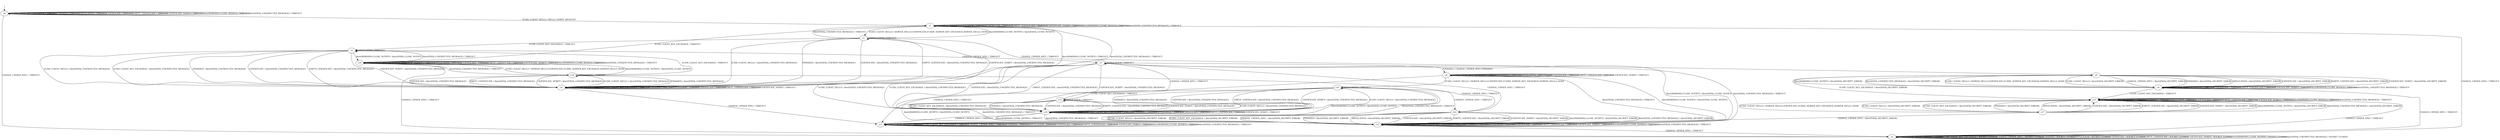 digraph h6 {
s0 [label="s0"];
s1 [label="s1"];
s2 [label="s2"];
s3 [label="s3"];
s18 [label="s18"];
s4 [label="s4"];
s5 [label="s5"];
s6 [label="s6"];
s19 [label="s19"];
s7 [label="s7"];
s9 [label="s9"];
s11 [label="s11"];
s13 [label="s13"];
s8 [label="s8"];
s10 [label="s10"];
s12 [label="s12"];
s16 [label="s16"];
s17 [label="s17"];
s14 [label="s14"];
s15 [label="s15"];
s0 -> s1 [label="ECDH_CLIENT_HELLO / HELLO_VERIFY_REQUEST"];
s0 -> s0 [label="ECDH_CLIENT_KEY_EXCHANGE / TIMEOUT"];
s0 -> s2 [label="CHANGE_CIPHER_SPEC / TIMEOUT"];
s0 -> s0 [label="FINISHED / TIMEOUT"];
s0 -> s0 [label="APPLICATION / TIMEOUT"];
s0 -> s0 [label="CERTIFICATE / TIMEOUT"];
s0 -> s0 [label="EMPTY_CERTIFICATE / TIMEOUT"];
s0 -> s0 [label="CERTIFICATE_VERIFY / TIMEOUT"];
s0 -> s0 [label="Alert(WARNING,CLOSE_NOTIFY) / TIMEOUT"];
s0 -> s0 [label="Alert(FATAL,UNEXPECTED_MESSAGE) / TIMEOUT"];
s1 -> s3 [label="ECDH_CLIENT_HELLO / SERVER_HELLO,CERTIFICATE,ECDHE_SERVER_KEY_EXCHANGE,SERVER_HELLO_DONE"];
s1 -> s18 [label="ECDH_CLIENT_KEY_EXCHANGE / TIMEOUT"];
s1 -> s2 [label="CHANGE_CIPHER_SPEC / TIMEOUT"];
s1 -> s1 [label="FINISHED / TIMEOUT"];
s1 -> s1 [label="APPLICATION / TIMEOUT"];
s1 -> s1 [label="CERTIFICATE / TIMEOUT"];
s1 -> s1 [label="EMPTY_CERTIFICATE / TIMEOUT"];
s1 -> s1 [label="CERTIFICATE_VERIFY / TIMEOUT"];
s1 -> s1 [label="Alert(WARNING,CLOSE_NOTIFY) / TIMEOUT"];
s1 -> s1 [label="Alert(FATAL,UNEXPECTED_MESSAGE) / TIMEOUT"];
s2 -> s2 [label="ECDH_CLIENT_HELLO / SOCKET_CLOSED"];
s2 -> s2 [label="ECDH_CLIENT_KEY_EXCHANGE / SOCKET_CLOSED"];
s2 -> s2 [label="CHANGE_CIPHER_SPEC / SOCKET_CLOSED"];
s2 -> s2 [label="FINISHED / SOCKET_CLOSED"];
s2 -> s2 [label="APPLICATION / SOCKET_CLOSED"];
s2 -> s2 [label="CERTIFICATE / SOCKET_CLOSED"];
s2 -> s2 [label="EMPTY_CERTIFICATE / SOCKET_CLOSED"];
s2 -> s2 [label="CERTIFICATE_VERIFY / SOCKET_CLOSED"];
s2 -> s2 [label="Alert(WARNING,CLOSE_NOTIFY) / SOCKET_CLOSED"];
s2 -> s2 [label="Alert(FATAL,UNEXPECTED_MESSAGE) / SOCKET_CLOSED"];
s3 -> s4 [label="ECDH_CLIENT_HELLO / Alert(FATAL,UNEXPECTED_MESSAGE)"];
s3 -> s5 [label="ECDH_CLIENT_KEY_EXCHANGE / TIMEOUT"];
s3 -> s6 [label="CHANGE_CIPHER_SPEC / TIMEOUT"];
s3 -> s4 [label="FINISHED / Alert(FATAL,UNEXPECTED_MESSAGE)"];
s3 -> s3 [label="APPLICATION / TIMEOUT"];
s3 -> s4 [label="CERTIFICATE / Alert(FATAL,UNEXPECTED_MESSAGE)"];
s3 -> s4 [label="EMPTY_CERTIFICATE / Alert(FATAL,UNEXPECTED_MESSAGE)"];
s3 -> s4 [label="CERTIFICATE_VERIFY / Alert(FATAL,UNEXPECTED_MESSAGE)"];
s3 -> s1 [label="Alert(WARNING,CLOSE_NOTIFY) / Alert(FATAL,CLOSE_NOTIFY)"];
s3 -> s1 [label="Alert(FATAL,UNEXPECTED_MESSAGE) / TIMEOUT"];
s18 -> s19 [label="ECDH_CLIENT_HELLO / SERVER_HELLO,CERTIFICATE,ECDHE_SERVER_KEY_EXCHANGE,SERVER_HELLO_DONE"];
s18 -> s18 [label="ECDH_CLIENT_KEY_EXCHANGE / TIMEOUT"];
s18 -> s2 [label="CHANGE_CIPHER_SPEC / TIMEOUT"];
s18 -> s18 [label="FINISHED / TIMEOUT"];
s18 -> s18 [label="APPLICATION / TIMEOUT"];
s18 -> s18 [label="CERTIFICATE / TIMEOUT"];
s18 -> s18 [label="EMPTY_CERTIFICATE / TIMEOUT"];
s18 -> s18 [label="CERTIFICATE_VERIFY / TIMEOUT"];
s18 -> s18 [label="Alert(WARNING,CLOSE_NOTIFY) / TIMEOUT"];
s18 -> s18 [label="Alert(FATAL,UNEXPECTED_MESSAGE) / TIMEOUT"];
s4 -> s4 [label="ECDH_CLIENT_HELLO / TIMEOUT"];
s4 -> s4 [label="ECDH_CLIENT_KEY_EXCHANGE / TIMEOUT"];
s4 -> s13 [label="CHANGE_CIPHER_SPEC / TIMEOUT"];
s4 -> s4 [label="FINISHED / TIMEOUT"];
s4 -> s4 [label="APPLICATION / TIMEOUT"];
s4 -> s4 [label="CERTIFICATE / TIMEOUT"];
s4 -> s4 [label="EMPTY_CERTIFICATE / TIMEOUT"];
s4 -> s4 [label="CERTIFICATE_VERIFY / TIMEOUT"];
s4 -> s1 [label="Alert(WARNING,CLOSE_NOTIFY) / TIMEOUT"];
s4 -> s1 [label="Alert(FATAL,UNEXPECTED_MESSAGE) / TIMEOUT"];
s5 -> s4 [label="ECDH_CLIENT_HELLO / Alert(FATAL,UNEXPECTED_MESSAGE)"];
s5 -> s4 [label="ECDH_CLIENT_KEY_EXCHANGE / Alert(FATAL,UNEXPECTED_MESSAGE)"];
s5 -> s7 [label="CHANGE_CIPHER_SPEC / TIMEOUT"];
s5 -> s4 [label="FINISHED / Alert(FATAL,UNEXPECTED_MESSAGE)"];
s5 -> s5 [label="APPLICATION / TIMEOUT"];
s5 -> s4 [label="CERTIFICATE / Alert(FATAL,UNEXPECTED_MESSAGE)"];
s5 -> s4 [label="EMPTY_CERTIFICATE / Alert(FATAL,UNEXPECTED_MESSAGE)"];
s5 -> s4 [label="CERTIFICATE_VERIFY / Alert(FATAL,UNEXPECTED_MESSAGE)"];
s5 -> s18 [label="Alert(WARNING,CLOSE_NOTIFY) / Alert(FATAL,CLOSE_NOTIFY)"];
s5 -> s18 [label="Alert(FATAL,UNEXPECTED_MESSAGE) / TIMEOUT"];
s6 -> s9 [label="ECDH_CLIENT_HELLO / Alert(FATAL,DECRYPT_ERROR)"];
s6 -> s11 [label="ECDH_CLIENT_KEY_EXCHANGE / Alert(FATAL,DECRYPT_ERROR)"];
s6 -> s9 [label="CHANGE_CIPHER_SPEC / Alert(FATAL,DECRYPT_ERROR)"];
s6 -> s9 [label="FINISHED / Alert(FATAL,DECRYPT_ERROR)"];
s6 -> s9 [label="APPLICATION / Alert(FATAL,DECRYPT_ERROR)"];
s6 -> s9 [label="CERTIFICATE / Alert(FATAL,DECRYPT_ERROR)"];
s6 -> s9 [label="EMPTY_CERTIFICATE / Alert(FATAL,DECRYPT_ERROR)"];
s6 -> s9 [label="CERTIFICATE_VERIFY / Alert(FATAL,DECRYPT_ERROR)"];
s6 -> s9 [label="Alert(WARNING,CLOSE_NOTIFY) / Alert(FATAL,DECRYPT_ERROR)"];
s6 -> s9 [label="Alert(FATAL,UNEXPECTED_MESSAGE) / Alert(FATAL,DECRYPT_ERROR)"];
s19 -> s4 [label="ECDH_CLIENT_HELLO / Alert(FATAL,UNEXPECTED_MESSAGE)"];
s19 -> s5 [label="ECDH_CLIENT_KEY_EXCHANGE / TIMEOUT"];
s19 -> s10 [label="CHANGE_CIPHER_SPEC / TIMEOUT"];
s19 -> s4 [label="FINISHED / Alert(FATAL,UNEXPECTED_MESSAGE)"];
s19 -> s19 [label="APPLICATION / TIMEOUT"];
s19 -> s4 [label="CERTIFICATE / Alert(FATAL,UNEXPECTED_MESSAGE)"];
s19 -> s4 [label="EMPTY_CERTIFICATE / Alert(FATAL,UNEXPECTED_MESSAGE)"];
s19 -> s4 [label="CERTIFICATE_VERIFY / Alert(FATAL,UNEXPECTED_MESSAGE)"];
s19 -> s18 [label="Alert(WARNING,CLOSE_NOTIFY) / Alert(FATAL,CLOSE_NOTIFY)"];
s19 -> s18 [label="Alert(FATAL,UNEXPECTED_MESSAGE) / TIMEOUT"];
s7 -> s16 [label="ECDH_CLIENT_HELLO / Alert(FATAL,UNEXPECTED_MESSAGE)"];
s7 -> s16 [label="ECDH_CLIENT_KEY_EXCHANGE / Alert(FATAL,UNEXPECTED_MESSAGE)"];
s7 -> s10 [label="CHANGE_CIPHER_SPEC / TIMEOUT"];
s7 -> s8 [label="FINISHED / CHANGE_CIPHER_SPEC,FINISHED"];
s7 -> s7 [label="APPLICATION / TIMEOUT"];
s7 -> s16 [label="CERTIFICATE / Alert(FATAL,UNEXPECTED_MESSAGE)"];
s7 -> s16 [label="EMPTY_CERTIFICATE / Alert(FATAL,UNEXPECTED_MESSAGE)"];
s7 -> s16 [label="CERTIFICATE_VERIFY / Alert(FATAL,UNEXPECTED_MESSAGE)"];
s7 -> s12 [label="Alert(WARNING,CLOSE_NOTIFY) / Alert(FATAL,CLOSE_NOTIFY)"];
s7 -> s12 [label="Alert(FATAL,UNEXPECTED_MESSAGE) / TIMEOUT"];
s9 -> s6 [label="ECDH_CLIENT_HELLO / SERVER_HELLO,CERTIFICATE,ECDHE_SERVER_KEY_EXCHANGE,SERVER_HELLO_DONE"];
s9 -> s11 [label="ECDH_CLIENT_KEY_EXCHANGE / TIMEOUT"];
s9 -> s2 [label="CHANGE_CIPHER_SPEC / TIMEOUT"];
s9 -> s9 [label="FINISHED / TIMEOUT"];
s9 -> s9 [label="APPLICATION / TIMEOUT"];
s9 -> s9 [label="CERTIFICATE / TIMEOUT"];
s9 -> s9 [label="EMPTY_CERTIFICATE / TIMEOUT"];
s9 -> s9 [label="CERTIFICATE_VERIFY / TIMEOUT"];
s9 -> s9 [label="Alert(WARNING,CLOSE_NOTIFY) / TIMEOUT"];
s9 -> s9 [label="Alert(FATAL,UNEXPECTED_MESSAGE) / TIMEOUT"];
s11 -> s17 [label="ECDH_CLIENT_HELLO / SERVER_HELLO,CERTIFICATE,ECDHE_SERVER_KEY_EXCHANGE,SERVER_HELLO_DONE"];
s11 -> s11 [label="ECDH_CLIENT_KEY_EXCHANGE / TIMEOUT"];
s11 -> s2 [label="CHANGE_CIPHER_SPEC / TIMEOUT"];
s11 -> s11 [label="FINISHED / TIMEOUT"];
s11 -> s11 [label="APPLICATION / TIMEOUT"];
s11 -> s11 [label="CERTIFICATE / TIMEOUT"];
s11 -> s11 [label="EMPTY_CERTIFICATE / TIMEOUT"];
s11 -> s11 [label="CERTIFICATE_VERIFY / TIMEOUT"];
s11 -> s11 [label="Alert(WARNING,CLOSE_NOTIFY) / TIMEOUT"];
s11 -> s11 [label="Alert(FATAL,UNEXPECTED_MESSAGE) / TIMEOUT"];
s13 -> s13 [label="ECDH_CLIENT_HELLO / TIMEOUT"];
s13 -> s13 [label="ECDH_CLIENT_KEY_EXCHANGE / TIMEOUT"];
s13 -> s13 [label="CHANGE_CIPHER_SPEC / TIMEOUT"];
s13 -> s13 [label="FINISHED / TIMEOUT"];
s13 -> s13 [label="APPLICATION / TIMEOUT"];
s13 -> s13 [label="CERTIFICATE / TIMEOUT"];
s13 -> s13 [label="EMPTY_CERTIFICATE / TIMEOUT"];
s13 -> s13 [label="CERTIFICATE_VERIFY / TIMEOUT"];
s13 -> s13 [label="Alert(WARNING,CLOSE_NOTIFY) / TIMEOUT"];
s13 -> s13 [label="Alert(FATAL,UNEXPECTED_MESSAGE) / TIMEOUT"];
s8 -> s14 [label="ECDH_CLIENT_HELLO / SERVER_HELLO,CERTIFICATE,ECDHE_SERVER_KEY_EXCHANGE,SERVER_HELLO_DONE"];
s8 -> s8 [label="ECDH_CLIENT_KEY_EXCHANGE / TIMEOUT"];
s8 -> s13 [label="CHANGE_CIPHER_SPEC / TIMEOUT"];
s8 -> s8 [label="FINISHED / TIMEOUT"];
s8 -> s8 [label="APPLICATION / APPLICATION"];
s8 -> s8 [label="CERTIFICATE / TIMEOUT"];
s8 -> s8 [label="EMPTY_CERTIFICATE / TIMEOUT"];
s8 -> s8 [label="CERTIFICATE_VERIFY / TIMEOUT"];
s8 -> s12 [label="Alert(WARNING,CLOSE_NOTIFY) / Alert(FATAL,CLOSE_NOTIFY)"];
s8 -> s12 [label="Alert(FATAL,UNEXPECTED_MESSAGE) / TIMEOUT"];
s10 -> s12 [label="ECDH_CLIENT_HELLO / Alert(FATAL,DECRYPT_ERROR)"];
s10 -> s12 [label="ECDH_CLIENT_KEY_EXCHANGE / Alert(FATAL,DECRYPT_ERROR)"];
s10 -> s12 [label="CHANGE_CIPHER_SPEC / Alert(FATAL,DECRYPT_ERROR)"];
s10 -> s12 [label="FINISHED / Alert(FATAL,DECRYPT_ERROR)"];
s10 -> s12 [label="APPLICATION / Alert(FATAL,DECRYPT_ERROR)"];
s10 -> s12 [label="CERTIFICATE / Alert(FATAL,DECRYPT_ERROR)"];
s10 -> s12 [label="EMPTY_CERTIFICATE / Alert(FATAL,DECRYPT_ERROR)"];
s10 -> s12 [label="CERTIFICATE_VERIFY / Alert(FATAL,DECRYPT_ERROR)"];
s10 -> s12 [label="Alert(WARNING,CLOSE_NOTIFY) / Alert(FATAL,DECRYPT_ERROR)"];
s10 -> s12 [label="Alert(FATAL,UNEXPECTED_MESSAGE) / Alert(FATAL,DECRYPT_ERROR)"];
s12 -> s12 [label="ECDH_CLIENT_HELLO / TIMEOUT"];
s12 -> s12 [label="ECDH_CLIENT_KEY_EXCHANGE / TIMEOUT"];
s12 -> s2 [label="CHANGE_CIPHER_SPEC / TIMEOUT"];
s12 -> s12 [label="FINISHED / TIMEOUT"];
s12 -> s12 [label="APPLICATION / TIMEOUT"];
s12 -> s12 [label="CERTIFICATE / TIMEOUT"];
s12 -> s12 [label="EMPTY_CERTIFICATE / TIMEOUT"];
s12 -> s12 [label="CERTIFICATE_VERIFY / TIMEOUT"];
s12 -> s12 [label="Alert(WARNING,CLOSE_NOTIFY) / TIMEOUT"];
s12 -> s12 [label="Alert(FATAL,UNEXPECTED_MESSAGE) / TIMEOUT"];
s16 -> s16 [label="ECDH_CLIENT_HELLO / TIMEOUT"];
s16 -> s16 [label="ECDH_CLIENT_KEY_EXCHANGE / TIMEOUT"];
s16 -> s13 [label="CHANGE_CIPHER_SPEC / TIMEOUT"];
s16 -> s16 [label="FINISHED / TIMEOUT"];
s16 -> s16 [label="APPLICATION / TIMEOUT"];
s16 -> s16 [label="CERTIFICATE / TIMEOUT"];
s16 -> s16 [label="EMPTY_CERTIFICATE / TIMEOUT"];
s16 -> s16 [label="CERTIFICATE_VERIFY / TIMEOUT"];
s16 -> s12 [label="Alert(WARNING,CLOSE_NOTIFY) / TIMEOUT"];
s16 -> s12 [label="Alert(FATAL,UNEXPECTED_MESSAGE) / TIMEOUT"];
s17 -> s11 [label="ECDH_CLIENT_HELLO / Alert(FATAL,DECRYPT_ERROR)"];
s17 -> s11 [label="ECDH_CLIENT_KEY_EXCHANGE / Alert(FATAL,DECRYPT_ERROR)"];
s17 -> s12 [label="CHANGE_CIPHER_SPEC / Alert(FATAL,DECRYPT_ERROR)"];
s17 -> s11 [label="FINISHED / Alert(FATAL,DECRYPT_ERROR)"];
s17 -> s11 [label="APPLICATION / Alert(FATAL,DECRYPT_ERROR)"];
s17 -> s11 [label="CERTIFICATE / Alert(FATAL,DECRYPT_ERROR)"];
s17 -> s11 [label="EMPTY_CERTIFICATE / Alert(FATAL,DECRYPT_ERROR)"];
s17 -> s11 [label="CERTIFICATE_VERIFY / Alert(FATAL,DECRYPT_ERROR)"];
s17 -> s11 [label="Alert(WARNING,CLOSE_NOTIFY) / Alert(FATAL,DECRYPT_ERROR)"];
s17 -> s11 [label="Alert(FATAL,UNEXPECTED_MESSAGE) / Alert(FATAL,DECRYPT_ERROR)"];
s14 -> s16 [label="ECDH_CLIENT_HELLO / Alert(FATAL,UNEXPECTED_MESSAGE)"];
s14 -> s15 [label="ECDH_CLIENT_KEY_EXCHANGE / TIMEOUT"];
s14 -> s10 [label="CHANGE_CIPHER_SPEC / TIMEOUT"];
s14 -> s16 [label="FINISHED / Alert(FATAL,UNEXPECTED_MESSAGE)"];
s14 -> s14 [label="APPLICATION / TIMEOUT"];
s14 -> s16 [label="CERTIFICATE / Alert(FATAL,UNEXPECTED_MESSAGE)"];
s14 -> s16 [label="EMPTY_CERTIFICATE / Alert(FATAL,UNEXPECTED_MESSAGE)"];
s14 -> s16 [label="CERTIFICATE_VERIFY / Alert(FATAL,UNEXPECTED_MESSAGE)"];
s14 -> s12 [label="Alert(WARNING,CLOSE_NOTIFY) / Alert(FATAL,CLOSE_NOTIFY)"];
s14 -> s12 [label="Alert(FATAL,UNEXPECTED_MESSAGE) / TIMEOUT"];
s15 -> s16 [label="ECDH_CLIENT_HELLO / Alert(FATAL,UNEXPECTED_MESSAGE)"];
s15 -> s16 [label="ECDH_CLIENT_KEY_EXCHANGE / Alert(FATAL,UNEXPECTED_MESSAGE)"];
s15 -> s7 [label="CHANGE_CIPHER_SPEC / TIMEOUT"];
s15 -> s16 [label="FINISHED / Alert(FATAL,UNEXPECTED_MESSAGE)"];
s15 -> s15 [label="APPLICATION / TIMEOUT"];
s15 -> s16 [label="CERTIFICATE / Alert(FATAL,UNEXPECTED_MESSAGE)"];
s15 -> s16 [label="EMPTY_CERTIFICATE / Alert(FATAL,UNEXPECTED_MESSAGE)"];
s15 -> s16 [label="CERTIFICATE_VERIFY / Alert(FATAL,UNEXPECTED_MESSAGE)"];
s15 -> s12 [label="Alert(WARNING,CLOSE_NOTIFY) / Alert(FATAL,CLOSE_NOTIFY)"];
s15 -> s12 [label="Alert(FATAL,UNEXPECTED_MESSAGE) / TIMEOUT"];
__start0 [shape=none, label=""];
__start0 -> s0 [label=""];
}
